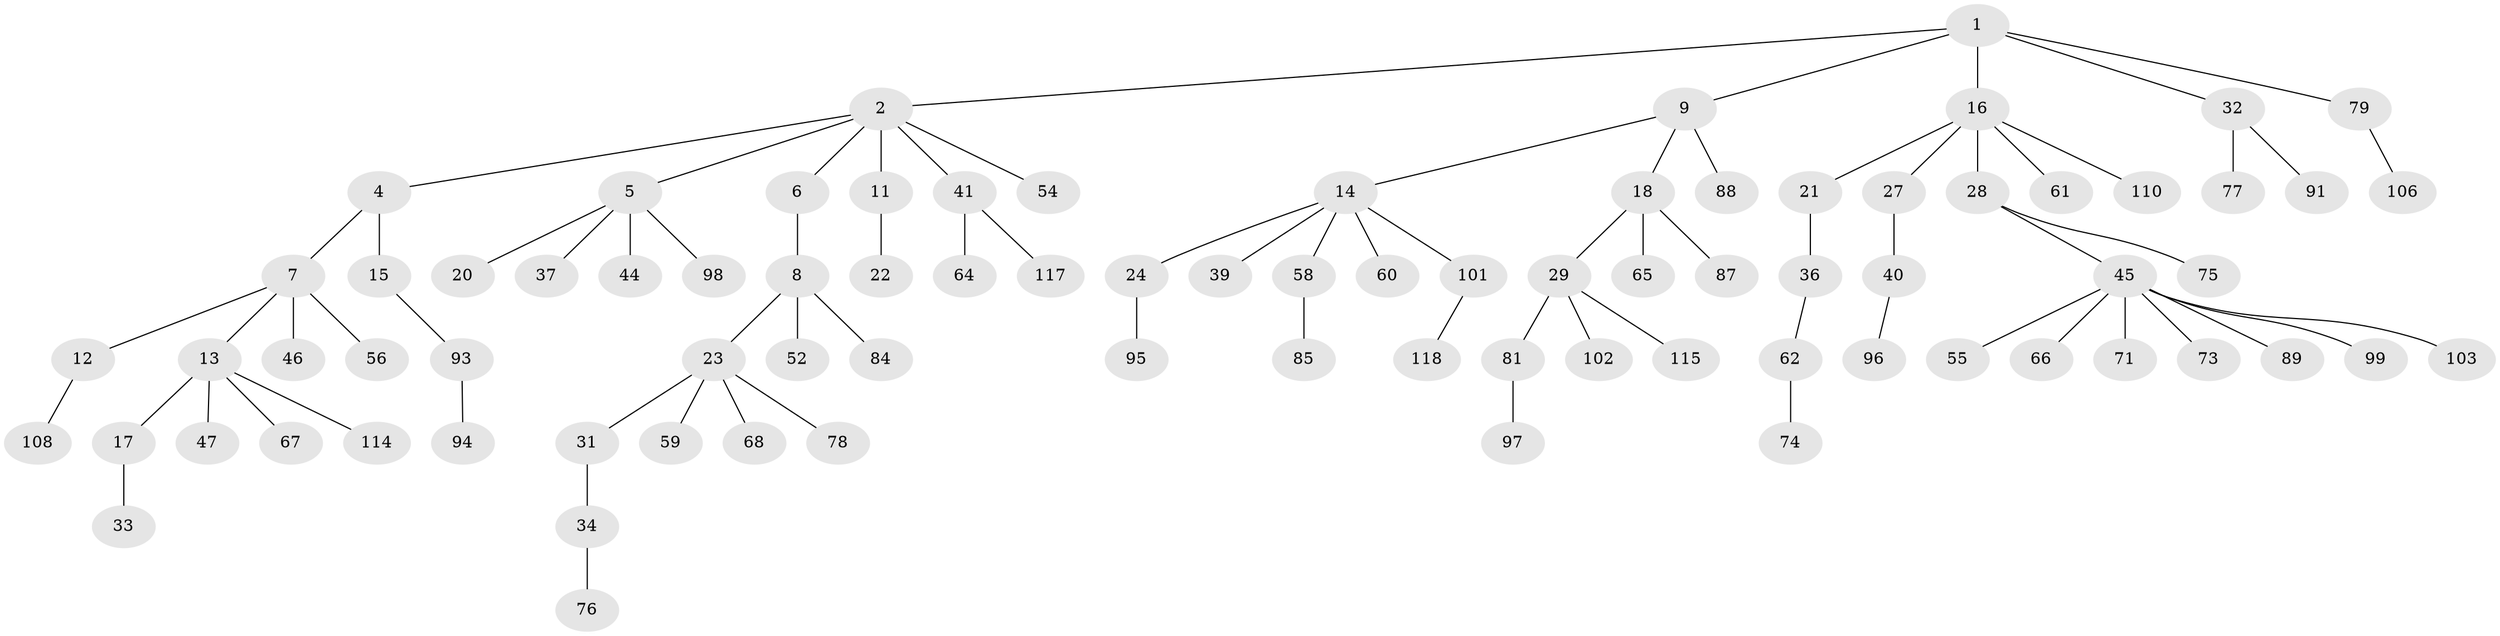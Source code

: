 // Generated by graph-tools (version 1.1) at 2025/52/02/27/25 19:52:09]
// undirected, 83 vertices, 82 edges
graph export_dot {
graph [start="1"]
  node [color=gray90,style=filled];
  1 [super="+3"];
  2 [super="+48"];
  4;
  5 [super="+42"];
  6;
  7 [super="+86"];
  8 [super="+10"];
  9 [super="+72"];
  11;
  12;
  13 [super="+26"];
  14 [super="+19"];
  15 [super="+49"];
  16 [super="+53"];
  17;
  18 [super="+70"];
  20 [super="+69"];
  21;
  22;
  23 [super="+30"];
  24 [super="+25"];
  27;
  28 [super="+51"];
  29 [super="+50"];
  31 [super="+111"];
  32 [super="+92"];
  33 [super="+109"];
  34 [super="+35"];
  36 [super="+38"];
  37;
  39 [super="+83"];
  40 [super="+43"];
  41 [super="+104"];
  44 [super="+80"];
  45 [super="+57"];
  46;
  47;
  52;
  54;
  55;
  56;
  58 [super="+112"];
  59;
  60;
  61 [super="+63"];
  62 [super="+90"];
  64;
  65;
  66 [super="+100"];
  67;
  68;
  71 [super="+82"];
  73;
  74;
  75;
  76;
  77;
  78;
  79 [super="+116"];
  81 [super="+107"];
  84;
  85;
  87;
  88;
  89;
  91 [super="+105"];
  93;
  94;
  95;
  96;
  97 [super="+113"];
  98;
  99;
  101;
  102;
  103;
  106;
  108;
  110;
  114;
  115;
  117;
  118;
  1 -- 2;
  1 -- 9;
  1 -- 16;
  1 -- 32;
  1 -- 79;
  2 -- 4;
  2 -- 5;
  2 -- 6;
  2 -- 11;
  2 -- 41;
  2 -- 54;
  4 -- 7;
  4 -- 15;
  5 -- 20;
  5 -- 37;
  5 -- 98;
  5 -- 44;
  6 -- 8;
  7 -- 12;
  7 -- 13;
  7 -- 46;
  7 -- 56;
  8 -- 84;
  8 -- 52;
  8 -- 23;
  9 -- 14;
  9 -- 18;
  9 -- 88;
  11 -- 22;
  12 -- 108;
  13 -- 17;
  13 -- 47;
  13 -- 67;
  13 -- 114;
  14 -- 60;
  14 -- 101;
  14 -- 39;
  14 -- 24;
  14 -- 58;
  15 -- 93;
  16 -- 21;
  16 -- 27;
  16 -- 28;
  16 -- 110;
  16 -- 61;
  17 -- 33;
  18 -- 29;
  18 -- 65;
  18 -- 87;
  21 -- 36;
  23 -- 31;
  23 -- 59;
  23 -- 68;
  23 -- 78;
  24 -- 95;
  27 -- 40;
  28 -- 45;
  28 -- 75;
  29 -- 81;
  29 -- 115;
  29 -- 102;
  31 -- 34;
  32 -- 77;
  32 -- 91;
  34 -- 76;
  36 -- 62;
  40 -- 96;
  41 -- 64;
  41 -- 117;
  45 -- 55;
  45 -- 73;
  45 -- 89;
  45 -- 99;
  45 -- 103;
  45 -- 66;
  45 -- 71;
  58 -- 85;
  62 -- 74;
  79 -- 106;
  81 -- 97;
  93 -- 94;
  101 -- 118;
}
